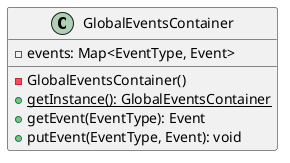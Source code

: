 @startuml

    class GlobalEventsContainer {
        -events: Map<EventType, Event>
        -GlobalEventsContainer()
        {static} +getInstance(): GlobalEventsContainer
        +getEvent(EventType): Event
        +putEvent(EventType, Event): void
    }

@enduml
